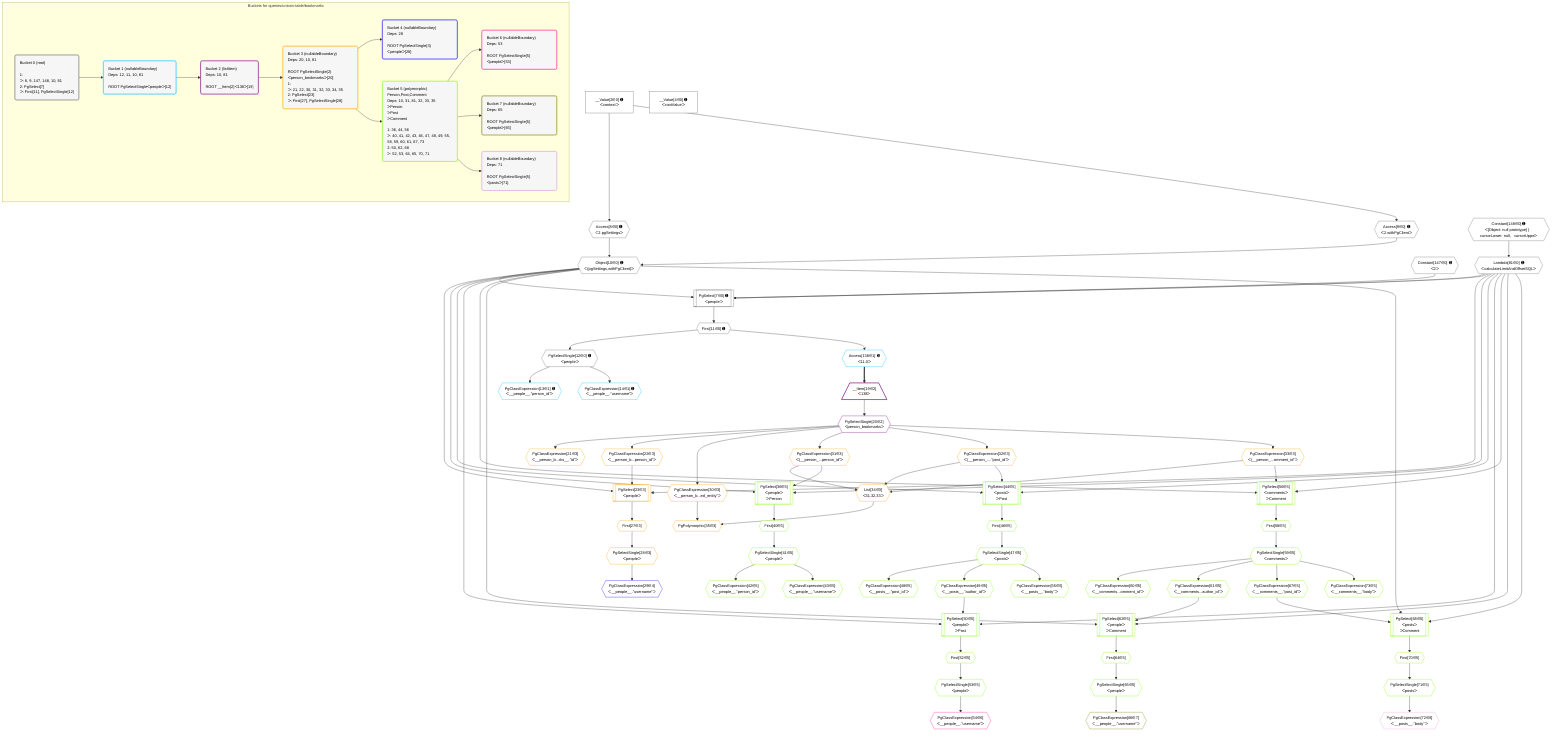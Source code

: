 %%{init: {'themeVariables': { 'fontSize': '12px'}}}%%
graph TD
    classDef path fill:#eee,stroke:#000,color:#000
    classDef plan fill:#fff,stroke-width:1px,color:#000
    classDef itemplan fill:#fff,stroke-width:2px,color:#000
    classDef unbatchedplan fill:#dff,stroke-width:1px,color:#000
    classDef sideeffectplan fill:#fcc,stroke-width:2px,color:#000
    classDef bucket fill:#f6f6f6,color:#000,stroke-width:2px,text-align:left


    %% plan dependencies
    PgSelect7[["PgSelect[7∈0] ➊<br />ᐸpeopleᐳ"]]:::plan
    Object10{{"Object[10∈0] ➊<br />ᐸ{pgSettings,withPgClient}ᐳ"}}:::plan
    Constant147{{"Constant[147∈0] ➊<br />ᐸ2ᐳ"}}:::plan
    Lambda81{{"Lambda[81∈0] ➊<br />ᐸcalculateLimitAndOffsetSQLᐳ"}}:::plan
    Object10 & Constant147 & Lambda81 & Lambda81 --> PgSelect7
    Access8{{"Access[8∈0] ➊<br />ᐸ2.pgSettingsᐳ"}}:::plan
    Access9{{"Access[9∈0] ➊<br />ᐸ2.withPgClientᐳ"}}:::plan
    Access8 & Access9 --> Object10
    __Value2["__Value[2∈0] ➊<br />ᐸcontextᐳ"]:::plan
    __Value2 --> Access8
    __Value2 --> Access9
    First11{{"First[11∈0] ➊"}}:::plan
    PgSelect7 --> First11
    PgSelectSingle12{{"PgSelectSingle[12∈0] ➊<br />ᐸpeopleᐳ"}}:::plan
    First11 --> PgSelectSingle12
    Constant148{{"Constant[148∈0] ➊<br />ᐸ[Object: null prototype] {   cursorLower: null,   cursorUppeᐳ"}}:::plan
    Constant148 --> Lambda81
    __Value4["__Value[4∈0] ➊<br />ᐸrootValueᐳ"]:::plan
    PgClassExpression13{{"PgClassExpression[13∈1] ➊<br />ᐸ__people__.”person_id”ᐳ"}}:::plan
    PgSelectSingle12 --> PgClassExpression13
    PgClassExpression14{{"PgClassExpression[14∈1] ➊<br />ᐸ__people__.”username”ᐳ"}}:::plan
    PgSelectSingle12 --> PgClassExpression14
    Access138{{"Access[138∈1] ➊<br />ᐸ11.0ᐳ"}}:::plan
    First11 --> Access138
    __Item19[/"__Item[19∈2]<br />ᐸ138ᐳ"\]:::itemplan
    Access138 ==> __Item19
    PgSelectSingle20{{"PgSelectSingle[20∈2]<br />ᐸperson_bookmarksᐳ"}}:::plan
    __Item19 --> PgSelectSingle20
    PgSelect23[["PgSelect[23∈3]<br />ᐸpeopleᐳ"]]:::plan
    PgClassExpression22{{"PgClassExpression[22∈3]<br />ᐸ__person_b...person_id”ᐳ"}}:::plan
    Object10 & PgClassExpression22 & Lambda81 --> PgSelect23
    List34{{"List[34∈3]<br />ᐸ31,32,33ᐳ"}}:::plan
    PgClassExpression31{{"PgClassExpression[31∈3]<br />ᐸ(__person_...person_id”ᐳ"}}:::plan
    PgClassExpression32{{"PgClassExpression[32∈3]<br />ᐸ(__person_....”post_id”ᐳ"}}:::plan
    PgClassExpression33{{"PgClassExpression[33∈3]<br />ᐸ(__person_...omment_id”ᐳ"}}:::plan
    PgClassExpression31 & PgClassExpression32 & PgClassExpression33 --> List34
    PgPolymorphic35{{"PgPolymorphic[35∈3]"}}:::plan
    PgClassExpression30{{"PgClassExpression[30∈3]<br />ᐸ__person_b...ed_entity”ᐳ"}}:::plan
    PgClassExpression30 & List34 --> PgPolymorphic35
    PgClassExpression21{{"PgClassExpression[21∈3]<br />ᐸ__person_b...rks__.”id”ᐳ"}}:::plan
    PgSelectSingle20 --> PgClassExpression21
    PgSelectSingle20 --> PgClassExpression22
    First27{{"First[27∈3]"}}:::plan
    PgSelect23 --> First27
    PgSelectSingle28{{"PgSelectSingle[28∈3]<br />ᐸpeopleᐳ"}}:::plan
    First27 --> PgSelectSingle28
    PgSelectSingle20 --> PgClassExpression30
    PgSelectSingle20 --> PgClassExpression31
    PgSelectSingle20 --> PgClassExpression32
    PgSelectSingle20 --> PgClassExpression33
    PgClassExpression29{{"PgClassExpression[29∈4]<br />ᐸ__people__.”username”ᐳ"}}:::plan
    PgSelectSingle28 --> PgClassExpression29
    PgSelect36[["PgSelect[36∈5]<br />ᐸpeopleᐳ<br />ᐳPerson"]]:::plan
    Object10 & PgClassExpression31 & Lambda81 --> PgSelect36
    PgSelect44[["PgSelect[44∈5]<br />ᐸpostsᐳ<br />ᐳPost"]]:::plan
    Object10 & PgClassExpression32 & Lambda81 --> PgSelect44
    PgSelect50[["PgSelect[50∈5]<br />ᐸpeopleᐳ<br />ᐳPost"]]:::plan
    PgClassExpression49{{"PgClassExpression[49∈5]<br />ᐸ__posts__.”author_id”ᐳ"}}:::plan
    Object10 & PgClassExpression49 & Lambda81 --> PgSelect50
    PgSelect56[["PgSelect[56∈5]<br />ᐸcommentsᐳ<br />ᐳComment"]]:::plan
    Object10 & PgClassExpression33 & Lambda81 --> PgSelect56
    PgSelect62[["PgSelect[62∈5]<br />ᐸpeopleᐳ<br />ᐳComment"]]:::plan
    PgClassExpression61{{"PgClassExpression[61∈5]<br />ᐸ__comments...author_id”ᐳ"}}:::plan
    Object10 & PgClassExpression61 & Lambda81 --> PgSelect62
    PgSelect68[["PgSelect[68∈5]<br />ᐸpostsᐳ<br />ᐳComment"]]:::plan
    PgClassExpression67{{"PgClassExpression[67∈5]<br />ᐸ__comments__.”post_id”ᐳ"}}:::plan
    Object10 & PgClassExpression67 & Lambda81 --> PgSelect68
    First40{{"First[40∈5]"}}:::plan
    PgSelect36 --> First40
    PgSelectSingle41{{"PgSelectSingle[41∈5]<br />ᐸpeopleᐳ"}}:::plan
    First40 --> PgSelectSingle41
    PgClassExpression42{{"PgClassExpression[42∈5]<br />ᐸ__people__.”person_id”ᐳ"}}:::plan
    PgSelectSingle41 --> PgClassExpression42
    PgClassExpression43{{"PgClassExpression[43∈5]<br />ᐸ__people__.”username”ᐳ"}}:::plan
    PgSelectSingle41 --> PgClassExpression43
    First46{{"First[46∈5]"}}:::plan
    PgSelect44 --> First46
    PgSelectSingle47{{"PgSelectSingle[47∈5]<br />ᐸpostsᐳ"}}:::plan
    First46 --> PgSelectSingle47
    PgClassExpression48{{"PgClassExpression[48∈5]<br />ᐸ__posts__.”post_id”ᐳ"}}:::plan
    PgSelectSingle47 --> PgClassExpression48
    PgSelectSingle47 --> PgClassExpression49
    First52{{"First[52∈5]"}}:::plan
    PgSelect50 --> First52
    PgSelectSingle53{{"PgSelectSingle[53∈5]<br />ᐸpeopleᐳ"}}:::plan
    First52 --> PgSelectSingle53
    PgClassExpression55{{"PgClassExpression[55∈5]<br />ᐸ__posts__.”body”ᐳ"}}:::plan
    PgSelectSingle47 --> PgClassExpression55
    First58{{"First[58∈5]"}}:::plan
    PgSelect56 --> First58
    PgSelectSingle59{{"PgSelectSingle[59∈5]<br />ᐸcommentsᐳ"}}:::plan
    First58 --> PgSelectSingle59
    PgClassExpression60{{"PgClassExpression[60∈5]<br />ᐸ__comments...omment_id”ᐳ"}}:::plan
    PgSelectSingle59 --> PgClassExpression60
    PgSelectSingle59 --> PgClassExpression61
    First64{{"First[64∈5]"}}:::plan
    PgSelect62 --> First64
    PgSelectSingle65{{"PgSelectSingle[65∈5]<br />ᐸpeopleᐳ"}}:::plan
    First64 --> PgSelectSingle65
    PgSelectSingle59 --> PgClassExpression67
    First70{{"First[70∈5]"}}:::plan
    PgSelect68 --> First70
    PgSelectSingle71{{"PgSelectSingle[71∈5]<br />ᐸpostsᐳ"}}:::plan
    First70 --> PgSelectSingle71
    PgClassExpression73{{"PgClassExpression[73∈5]<br />ᐸ__comments__.”body”ᐳ"}}:::plan
    PgSelectSingle59 --> PgClassExpression73
    PgClassExpression54{{"PgClassExpression[54∈6]<br />ᐸ__people__.”username”ᐳ"}}:::plan
    PgSelectSingle53 --> PgClassExpression54
    PgClassExpression66{{"PgClassExpression[66∈7]<br />ᐸ__people__.”username”ᐳ"}}:::plan
    PgSelectSingle65 --> PgClassExpression66
    PgClassExpression72{{"PgClassExpression[72∈8]<br />ᐸ__posts__.”body”ᐳ"}}:::plan
    PgSelectSingle71 --> PgClassExpression72

    %% define steps

    subgraph "Buckets for queries/unions-table/bookmarks"
    Bucket0("Bucket 0 (root)<br /><br />1: <br />ᐳ: 8, 9, 147, 148, 10, 81<br />2: PgSelect[7]<br />ᐳ: First[11], PgSelectSingle[12]"):::bucket
    classDef bucket0 stroke:#696969
    class Bucket0,__Value2,__Value4,PgSelect7,Access8,Access9,Object10,First11,PgSelectSingle12,Lambda81,Constant147,Constant148 bucket0
    Bucket1("Bucket 1 (nullableBoundary)<br />Deps: 12, 11, 10, 81<br /><br />ROOT PgSelectSingleᐸpeopleᐳ[12]"):::bucket
    classDef bucket1 stroke:#00bfff
    class Bucket1,PgClassExpression13,PgClassExpression14,Access138 bucket1
    Bucket2("Bucket 2 (listItem)<br />Deps: 10, 81<br /><br />ROOT __Item{2}ᐸ138ᐳ[19]"):::bucket
    classDef bucket2 stroke:#7f007f
    class Bucket2,__Item19,PgSelectSingle20 bucket2
    Bucket3("Bucket 3 (nullableBoundary)<br />Deps: 20, 10, 81<br /><br />ROOT PgSelectSingle{2}ᐸperson_bookmarksᐳ[20]<br />1: <br />ᐳ: 21, 22, 30, 31, 32, 33, 34, 35<br />2: PgSelect[23]<br />ᐳ: First[27], PgSelectSingle[28]"):::bucket
    classDef bucket3 stroke:#ffa500
    class Bucket3,PgClassExpression21,PgClassExpression22,PgSelect23,First27,PgSelectSingle28,PgClassExpression30,PgClassExpression31,PgClassExpression32,PgClassExpression33,List34,PgPolymorphic35 bucket3
    Bucket4("Bucket 4 (nullableBoundary)<br />Deps: 28<br /><br />ROOT PgSelectSingle{3}ᐸpeopleᐳ[28]"):::bucket
    classDef bucket4 stroke:#0000ff
    class Bucket4,PgClassExpression29 bucket4
    Bucket5("Bucket 5 (polymorphic)<br />Person,Post,Comment<br />Deps: 10, 31, 81, 32, 33, 35<br />ᐳPerson<br />ᐳPost<br />ᐳComment<br /><br />1: 36, 44, 56<br />ᐳ: 40, 41, 42, 43, 46, 47, 48, 49, 55, 58, 59, 60, 61, 67, 73<br />2: 50, 62, 68<br />ᐳ: 52, 53, 64, 65, 70, 71"):::bucket
    classDef bucket5 stroke:#7fff00
    class Bucket5,PgSelect36,First40,PgSelectSingle41,PgClassExpression42,PgClassExpression43,PgSelect44,First46,PgSelectSingle47,PgClassExpression48,PgClassExpression49,PgSelect50,First52,PgSelectSingle53,PgClassExpression55,PgSelect56,First58,PgSelectSingle59,PgClassExpression60,PgClassExpression61,PgSelect62,First64,PgSelectSingle65,PgClassExpression67,PgSelect68,First70,PgSelectSingle71,PgClassExpression73 bucket5
    Bucket6("Bucket 6 (nullableBoundary)<br />Deps: 53<br /><br />ROOT PgSelectSingle{5}ᐸpeopleᐳ[53]"):::bucket
    classDef bucket6 stroke:#ff1493
    class Bucket6,PgClassExpression54 bucket6
    Bucket7("Bucket 7 (nullableBoundary)<br />Deps: 65<br /><br />ROOT PgSelectSingle{5}ᐸpeopleᐳ[65]"):::bucket
    classDef bucket7 stroke:#808000
    class Bucket7,PgClassExpression66 bucket7
    Bucket8("Bucket 8 (nullableBoundary)<br />Deps: 71<br /><br />ROOT PgSelectSingle{5}ᐸpostsᐳ[71]"):::bucket
    classDef bucket8 stroke:#dda0dd
    class Bucket8,PgClassExpression72 bucket8
    Bucket0 --> Bucket1
    Bucket1 --> Bucket2
    Bucket2 --> Bucket3
    Bucket3 --> Bucket4 & Bucket5
    Bucket5 --> Bucket6 & Bucket7 & Bucket8
    end